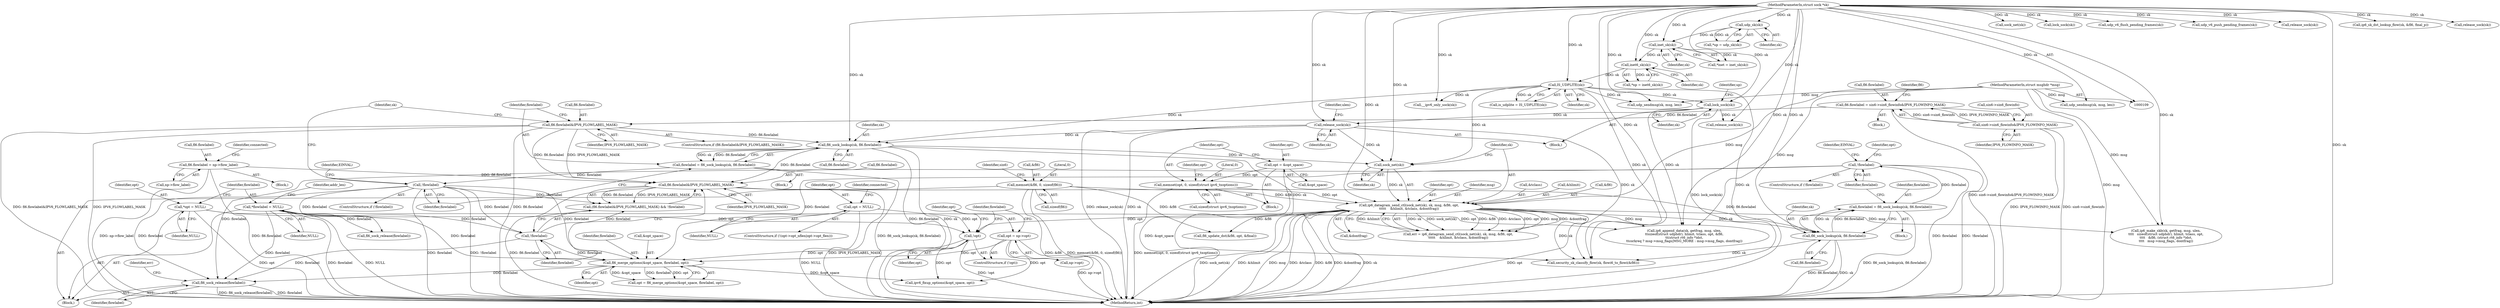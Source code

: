 digraph "0_linux_45f6fad84cc305103b28d73482b344d7f5b76f39_18@pointer" {
"1000988" [label="(Call,fl6_sock_release(flowlabel))"];
"1000658" [label="(Call,fl6_merge_options(&opt_space, flowlabel, opt))"];
"1000626" [label="(Call,!flowlabel)"];
"1000618" [label="(Call,flowlabel = fl6_sock_lookup(sk, fl6.flowlabel))"];
"1000620" [label="(Call,fl6_sock_lookup(sk, fl6.flowlabel))"];
"1000585" [label="(Call,ip6_datagram_send_ctl(sock_net(sk), sk, msg, &fl6, opt,\n\t\t\t\t\t    &hlimit, &tclass, &dontfrag))"];
"1000586" [label="(Call,sock_net(sk))"];
"1000188" [label="(Call,IS_UDPLITE(sk))"];
"1000128" [label="(Call,inet6_sk(sk))"];
"1000123" [label="(Call,inet_sk(sk))"];
"1000118" [label="(Call,udp_sk(sk))"];
"1000110" [label="(MethodParameterIn,struct sock *sk)"];
"1000445" [label="(Call,fl6_sock_lookup(sk, fl6.flowlabel))"];
"1000385" [label="(Call,release_sock(sk))"];
"1000360" [label="(Call,lock_sock(sk))"];
"1000437" [label="(Call,fl6.flowlabel&IPV6_FLOWLABEL_MASK)"];
"1000427" [label="(Call,fl6.flowlabel = sin6->sin6_flowinfo&IPV6_FLOWINFO_MASK)"];
"1000431" [label="(Call,sin6->sin6_flowinfo&IPV6_FLOWINFO_MASK)"];
"1000111" [label="(MethodParameterIn,struct msghdr *msg)"];
"1000391" [label="(Call,memset(&fl6, 0, sizeof(fl6)))"];
"1000571" [label="(Call,memset(opt, 0, sizeof(struct ipv6_txoptions)))"];
"1000567" [label="(Call,opt = &opt_space)"];
"1000610" [label="(Call,fl6.flowlabel&IPV6_FLOWLABEL_MASK)"];
"1000519" [label="(Call,fl6.flowlabel = np->flow_label)"];
"1000451" [label="(Call,!flowlabel)"];
"1000443" [label="(Call,flowlabel = fl6_sock_lookup(sk, fl6.flowlabel))"];
"1000615" [label="(Call,!flowlabel)"];
"1000138" [label="(Call,*flowlabel = NULL)"];
"1000649" [label="(Call,opt = np->opt)"];
"1000647" [label="(Call,!opt)"];
"1000640" [label="(Call,opt = NULL)"];
"1000134" [label="(Call,*opt = NULL)"];
"1000129" [label="(Identifier,sk)"];
"1000116" [label="(Call,*up = udp_sk(sk))"];
"1000376" [label="(Call,release_sock(sk))"];
"1000574" [label="(Call,sizeof(struct ipv6_txoptions))"];
"1000118" [label="(Call,udp_sk(sk))"];
"1000620" [label="(Call,fl6_sock_lookup(sk, fl6.flowlabel))"];
"1000527" [label="(Identifier,connected)"];
"1000651" [label="(Call,np->opt)"];
"1001011" [label="(Call,sock_net(sk))"];
"1000186" [label="(Call,is_udplite = IS_UDPLITE(sk))"];
"1000444" [label="(Identifier,flowlabel)"];
"1000568" [label="(Identifier,opt)"];
"1000128" [label="(Call,inet6_sk(sk))"];
"1000441" [label="(Identifier,IPV6_FLOWLABEL_MASK)"];
"1000438" [label="(Call,fl6.flowlabel)"];
"1000119" [label="(Identifier,sk)"];
"1000385" [label="(Call,release_sock(sk))"];
"1000395" [label="(Call,sizeof(fl6))"];
"1000864" [label="(Call,lock_sock(sk))"];
"1000386" [label="(Identifier,sk)"];
"1000455" [label="(Identifier,EINVAL)"];
"1000988" [label="(Call,fl6_sock_release(flowlabel))"];
"1000365" [label="(Identifier,up)"];
"1000134" [label="(Call,*opt = NULL)"];
"1000135" [label="(Identifier,opt)"];
"1000437" [label="(Call,fl6.flowlabel&IPV6_FLOWLABEL_MASK)"];
"1000443" [label="(Call,flowlabel = fl6_sock_lookup(sk, fl6.flowlabel))"];
"1000592" [label="(Identifier,opt)"];
"1000586" [label="(Call,sock_net(sk))"];
"1000658" [label="(Call,fl6_merge_options(&opt_space, flowlabel, opt))"];
"1000571" [label="(Call,memset(opt, 0, sizeof(struct ipv6_txoptions)))"];
"1000445" [label="(Call,fl6_sock_lookup(sk, fl6.flowlabel))"];
"1000588" [label="(Identifier,sk)"];
"1000931" [label="(Call,udp_v6_flush_pending_frames(sk))"];
"1000585" [label="(Call,ip6_datagram_send_ctl(sock_net(sk), sk, msg, &fl6, opt,\n\t\t\t\t\t    &hlimit, &tclass, &dontfrag))"];
"1000644" [label="(Identifier,connected)"];
"1000431" [label="(Call,sin6->sin6_flowinfo&IPV6_FLOWINFO_MASK)"];
"1000110" [label="(MethodParameterIn,struct sock *sk)"];
"1000451" [label="(Call,!flowlabel)"];
"1000771" [label="(Call,security_sk_classify_flow(sk, flowi6_to_flowi(&fl6)))"];
"1000123" [label="(Call,inet_sk(sk))"];
"1000392" [label="(Call,&fl6)"];
"1000625" [label="(ControlStructure,if (!flowlabel))"];
"1000139" [label="(Identifier,flowlabel)"];
"1000662" [label="(Identifier,opt)"];
"1000939" [label="(Call,udp_v6_push_pending_frames(sk))"];
"1000324" [label="(Call,udp_sendmsg(sk, msg, len))"];
"1000641" [label="(Identifier,opt)"];
"1000569" [label="(Call,&opt_space)"];
"1000872" [label="(Call,release_sock(sk))"];
"1000136" [label="(Identifier,NULL)"];
"1000597" [label="(Call,&dontfrag)"];
"1000640" [label="(Call,opt = NULL)"];
"1000523" [label="(Call,np->flow_label)"];
"1000126" [label="(Call,*np = inet6_sk(sk))"];
"1000189" [label="(Identifier,sk)"];
"1000646" [label="(ControlStructure,if (!opt))"];
"1000138" [label="(Call,*flowlabel = NULL)"];
"1000725" [label="(Call,fl6_update_dst(&fl6, opt, &final))"];
"1000432" [label="(Call,sin6->sin6_flowinfo)"];
"1000609" [label="(Call,(fl6.flowlabel&IPV6_FLOWLABEL_MASK) && !flowlabel)"];
"1000655" [label="(Identifier,flowlabel)"];
"1000583" [label="(Call,err = ip6_datagram_send_ctl(sock_net(sk), sk, msg, &fl6, opt,\n\t\t\t\t\t    &hlimit, &tclass, &dontfrag))"];
"1000318" [label="(Call,__ipv6_only_sock(sk))"];
"1000111" [label="(MethodParameterIn,struct msghdr *msg)"];
"1000460" [label="(Identifier,sk)"];
"1000610" [label="(Call,fl6.flowlabel&IPV6_FLOWLABEL_MASK)"];
"1000778" [label="(Call,ip6_sk_dst_lookup_flow(sk, &fl6, final_p))"];
"1000435" [label="(Identifier,IPV6_FLOWINFO_MASK)"];
"1000439" [label="(Identifier,fl6)"];
"1000615" [label="(Call,!flowlabel)"];
"1000145" [label="(Identifier,addr_len)"];
"1000627" [label="(Identifier,flowlabel)"];
"1000140" [label="(Identifier,NULL)"];
"1000442" [label="(Block,)"];
"1000621" [label="(Identifier,sk)"];
"1000649" [label="(Call,opt = np->opt)"];
"1000616" [label="(Identifier,flowlabel)"];
"1000427" [label="(Call,fl6.flowlabel = sin6->sin6_flowinfo&IPV6_FLOWINFO_MASK)"];
"1000566" [label="(Block,)"];
"1000589" [label="(Identifier,msg)"];
"1000578" [label="(Identifier,opt)"];
"1000188" [label="(Call,IS_UDPLITE(sk))"];
"1000452" [label="(Identifier,flowlabel)"];
"1000619" [label="(Identifier,flowlabel)"];
"1000121" [label="(Call,*inet = inet_sk(sk))"];
"1000967" [label="(Call,release_sock(sk))"];
"1000428" [label="(Call,fl6.flowlabel)"];
"1000519" [label="(Call,fl6.flowlabel = np->flow_label)"];
"1000450" [label="(ControlStructure,if (!flowlabel))"];
"1000992" [label="(Identifier,err)"];
"1000359" [label="(Block,)"];
"1000587" [label="(Identifier,sk)"];
"1000622" [label="(Call,fl6.flowlabel)"];
"1000648" [label="(Identifier,opt)"];
"1000631" [label="(ControlStructure,if (!(opt->opt_nflen|opt->opt_flen)))"];
"1000642" [label="(Identifier,NULL)"];
"1000630" [label="(Identifier,EINVAL)"];
"1000903" [label="(Call,ip6_append_data(sk, getfrag, msg, ulen,\n\t\tsizeof(struct udphdr), hlimit, tclass, opt, &fl6,\n\t\t(struct rt6_info *)dst,\n\t\tcorkreq ? msg->msg_flags|MSG_MORE : msg->msg_flags, dontfrag))"];
"1000335" [label="(Call,udp_sendmsg(sk, msg, len))"];
"1000618" [label="(Call,flowlabel = fl6_sock_lookup(sk, fl6.flowlabel))"];
"1000388" [label="(Identifier,ulen)"];
"1001034" [label="(MethodReturn,int)"];
"1000611" [label="(Call,fl6.flowlabel)"];
"1000595" [label="(Call,&tclass)"];
"1000647" [label="(Call,!opt)"];
"1000659" [label="(Call,&opt_space)"];
"1000394" [label="(Literal,0)"];
"1000573" [label="(Literal,0)"];
"1000567" [label="(Call,opt = &opt_space)"];
"1000656" [label="(Call,opt = fl6_merge_options(&opt_space, flowlabel, opt))"];
"1000626" [label="(Call,!flowlabel)"];
"1000446" [label="(Identifier,sk)"];
"1000650" [label="(Identifier,opt)"];
"1000447" [label="(Call,fl6.flowlabel)"];
"1000124" [label="(Identifier,sk)"];
"1000614" [label="(Identifier,IPV6_FLOWLABEL_MASK)"];
"1000617" [label="(Block,)"];
"1000113" [label="(Block,)"];
"1000361" [label="(Identifier,sk)"];
"1000520" [label="(Call,fl6.flowlabel)"];
"1000830" [label="(Call,ip6_make_skb(sk, getfrag, msg, ulen,\n\t\t\t\t   sizeof(struct udphdr), hlimit, tclass, opt,\n\t\t\t\t   &fl6, (struct rt6_info *)dst,\n\t\t\t\t   msg->msg_flags, dontfrag))"];
"1000665" [label="(Call,ipv6_fixup_options(&opt_space, opt))"];
"1000436" [label="(ControlStructure,if (fl6.flowlabel&IPV6_FLOWLABEL_MASK))"];
"1000391" [label="(Call,memset(&fl6, 0, sizeof(fl6)))"];
"1000593" [label="(Call,&hlimit)"];
"1000604" [label="(Call,fl6_sock_release(flowlabel))"];
"1000989" [label="(Identifier,flowlabel)"];
"1000590" [label="(Call,&fl6)"];
"1000635" [label="(Identifier,opt)"];
"1000360" [label="(Call,lock_sock(sk))"];
"1000661" [label="(Identifier,flowlabel)"];
"1000496" [label="(Block,)"];
"1000426" [label="(Block,)"];
"1000398" [label="(Identifier,sin6)"];
"1000572" [label="(Identifier,opt)"];
"1000988" -> "1000113"  [label="AST: "];
"1000988" -> "1000989"  [label="CFG: "];
"1000989" -> "1000988"  [label="AST: "];
"1000992" -> "1000988"  [label="CFG: "];
"1000988" -> "1001034"  [label="DDG: fl6_sock_release(flowlabel)"];
"1000988" -> "1001034"  [label="DDG: flowlabel"];
"1000658" -> "1000988"  [label="DDG: flowlabel"];
"1000626" -> "1000988"  [label="DDG: flowlabel"];
"1000451" -> "1000988"  [label="DDG: flowlabel"];
"1000615" -> "1000988"  [label="DDG: flowlabel"];
"1000138" -> "1000988"  [label="DDG: flowlabel"];
"1000658" -> "1000656"  [label="AST: "];
"1000658" -> "1000662"  [label="CFG: "];
"1000659" -> "1000658"  [label="AST: "];
"1000661" -> "1000658"  [label="AST: "];
"1000662" -> "1000658"  [label="AST: "];
"1000656" -> "1000658"  [label="CFG: "];
"1000658" -> "1000656"  [label="DDG: &opt_space"];
"1000658" -> "1000656"  [label="DDG: flowlabel"];
"1000658" -> "1000656"  [label="DDG: opt"];
"1000626" -> "1000658"  [label="DDG: flowlabel"];
"1000451" -> "1000658"  [label="DDG: flowlabel"];
"1000615" -> "1000658"  [label="DDG: flowlabel"];
"1000138" -> "1000658"  [label="DDG: flowlabel"];
"1000649" -> "1000658"  [label="DDG: opt"];
"1000647" -> "1000658"  [label="DDG: opt"];
"1000658" -> "1000665"  [label="DDG: &opt_space"];
"1000626" -> "1000625"  [label="AST: "];
"1000626" -> "1000627"  [label="CFG: "];
"1000627" -> "1000626"  [label="AST: "];
"1000630" -> "1000626"  [label="CFG: "];
"1000635" -> "1000626"  [label="CFG: "];
"1000626" -> "1001034"  [label="DDG: !flowlabel"];
"1000626" -> "1001034"  [label="DDG: flowlabel"];
"1000618" -> "1000626"  [label="DDG: flowlabel"];
"1000618" -> "1000617"  [label="AST: "];
"1000618" -> "1000620"  [label="CFG: "];
"1000619" -> "1000618"  [label="AST: "];
"1000620" -> "1000618"  [label="AST: "];
"1000627" -> "1000618"  [label="CFG: "];
"1000618" -> "1001034"  [label="DDG: fl6_sock_lookup(sk, fl6.flowlabel)"];
"1000620" -> "1000618"  [label="DDG: sk"];
"1000620" -> "1000618"  [label="DDG: fl6.flowlabel"];
"1000620" -> "1000622"  [label="CFG: "];
"1000621" -> "1000620"  [label="AST: "];
"1000622" -> "1000620"  [label="AST: "];
"1000620" -> "1001034"  [label="DDG: fl6.flowlabel"];
"1000620" -> "1001034"  [label="DDG: sk"];
"1000585" -> "1000620"  [label="DDG: sk"];
"1000110" -> "1000620"  [label="DDG: sk"];
"1000610" -> "1000620"  [label="DDG: fl6.flowlabel"];
"1000620" -> "1000771"  [label="DDG: sk"];
"1000585" -> "1000583"  [label="AST: "];
"1000585" -> "1000597"  [label="CFG: "];
"1000586" -> "1000585"  [label="AST: "];
"1000588" -> "1000585"  [label="AST: "];
"1000589" -> "1000585"  [label="AST: "];
"1000590" -> "1000585"  [label="AST: "];
"1000592" -> "1000585"  [label="AST: "];
"1000593" -> "1000585"  [label="AST: "];
"1000595" -> "1000585"  [label="AST: "];
"1000597" -> "1000585"  [label="AST: "];
"1000583" -> "1000585"  [label="CFG: "];
"1000585" -> "1001034"  [label="DDG: msg"];
"1000585" -> "1001034"  [label="DDG: &tclass"];
"1000585" -> "1001034"  [label="DDG: &fl6"];
"1000585" -> "1001034"  [label="DDG: &dontfrag"];
"1000585" -> "1001034"  [label="DDG: sk"];
"1000585" -> "1001034"  [label="DDG: opt"];
"1000585" -> "1001034"  [label="DDG: sock_net(sk)"];
"1000585" -> "1001034"  [label="DDG: &hlimit"];
"1000585" -> "1000583"  [label="DDG: sk"];
"1000585" -> "1000583"  [label="DDG: sock_net(sk)"];
"1000585" -> "1000583"  [label="DDG: &fl6"];
"1000585" -> "1000583"  [label="DDG: &tclass"];
"1000585" -> "1000583"  [label="DDG: opt"];
"1000585" -> "1000583"  [label="DDG: msg"];
"1000585" -> "1000583"  [label="DDG: &dontfrag"];
"1000585" -> "1000583"  [label="DDG: &hlimit"];
"1000586" -> "1000585"  [label="DDG: sk"];
"1000110" -> "1000585"  [label="DDG: sk"];
"1000111" -> "1000585"  [label="DDG: msg"];
"1000391" -> "1000585"  [label="DDG: &fl6"];
"1000571" -> "1000585"  [label="DDG: opt"];
"1000585" -> "1000647"  [label="DDG: opt"];
"1000585" -> "1000725"  [label="DDG: &fl6"];
"1000585" -> "1000771"  [label="DDG: sk"];
"1000585" -> "1000830"  [label="DDG: msg"];
"1000585" -> "1000903"  [label="DDG: msg"];
"1000586" -> "1000587"  [label="CFG: "];
"1000587" -> "1000586"  [label="AST: "];
"1000588" -> "1000586"  [label="CFG: "];
"1000188" -> "1000586"  [label="DDG: sk"];
"1000445" -> "1000586"  [label="DDG: sk"];
"1000385" -> "1000586"  [label="DDG: sk"];
"1000110" -> "1000586"  [label="DDG: sk"];
"1000188" -> "1000186"  [label="AST: "];
"1000188" -> "1000189"  [label="CFG: "];
"1000189" -> "1000188"  [label="AST: "];
"1000186" -> "1000188"  [label="CFG: "];
"1000188" -> "1001034"  [label="DDG: sk"];
"1000188" -> "1000186"  [label="DDG: sk"];
"1000128" -> "1000188"  [label="DDG: sk"];
"1000110" -> "1000188"  [label="DDG: sk"];
"1000188" -> "1000318"  [label="DDG: sk"];
"1000188" -> "1000335"  [label="DDG: sk"];
"1000188" -> "1000360"  [label="DDG: sk"];
"1000188" -> "1000445"  [label="DDG: sk"];
"1000188" -> "1000771"  [label="DDG: sk"];
"1000128" -> "1000126"  [label="AST: "];
"1000128" -> "1000129"  [label="CFG: "];
"1000129" -> "1000128"  [label="AST: "];
"1000126" -> "1000128"  [label="CFG: "];
"1000128" -> "1000126"  [label="DDG: sk"];
"1000123" -> "1000128"  [label="DDG: sk"];
"1000110" -> "1000128"  [label="DDG: sk"];
"1000123" -> "1000121"  [label="AST: "];
"1000123" -> "1000124"  [label="CFG: "];
"1000124" -> "1000123"  [label="AST: "];
"1000121" -> "1000123"  [label="CFG: "];
"1000123" -> "1000121"  [label="DDG: sk"];
"1000118" -> "1000123"  [label="DDG: sk"];
"1000110" -> "1000123"  [label="DDG: sk"];
"1000118" -> "1000116"  [label="AST: "];
"1000118" -> "1000119"  [label="CFG: "];
"1000119" -> "1000118"  [label="AST: "];
"1000116" -> "1000118"  [label="CFG: "];
"1000118" -> "1000116"  [label="DDG: sk"];
"1000110" -> "1000118"  [label="DDG: sk"];
"1000110" -> "1000109"  [label="AST: "];
"1000110" -> "1001034"  [label="DDG: sk"];
"1000110" -> "1000318"  [label="DDG: sk"];
"1000110" -> "1000324"  [label="DDG: sk"];
"1000110" -> "1000335"  [label="DDG: sk"];
"1000110" -> "1000360"  [label="DDG: sk"];
"1000110" -> "1000376"  [label="DDG: sk"];
"1000110" -> "1000385"  [label="DDG: sk"];
"1000110" -> "1000445"  [label="DDG: sk"];
"1000110" -> "1000771"  [label="DDG: sk"];
"1000110" -> "1000778"  [label="DDG: sk"];
"1000110" -> "1000830"  [label="DDG: sk"];
"1000110" -> "1000864"  [label="DDG: sk"];
"1000110" -> "1000872"  [label="DDG: sk"];
"1000110" -> "1000903"  [label="DDG: sk"];
"1000110" -> "1000931"  [label="DDG: sk"];
"1000110" -> "1000939"  [label="DDG: sk"];
"1000110" -> "1000967"  [label="DDG: sk"];
"1000110" -> "1001011"  [label="DDG: sk"];
"1000445" -> "1000443"  [label="AST: "];
"1000445" -> "1000447"  [label="CFG: "];
"1000446" -> "1000445"  [label="AST: "];
"1000447" -> "1000445"  [label="AST: "];
"1000443" -> "1000445"  [label="CFG: "];
"1000445" -> "1001034"  [label="DDG: sk"];
"1000445" -> "1001034"  [label="DDG: fl6.flowlabel"];
"1000445" -> "1000443"  [label="DDG: sk"];
"1000445" -> "1000443"  [label="DDG: fl6.flowlabel"];
"1000385" -> "1000445"  [label="DDG: sk"];
"1000437" -> "1000445"  [label="DDG: fl6.flowlabel"];
"1000445" -> "1000610"  [label="DDG: fl6.flowlabel"];
"1000445" -> "1000771"  [label="DDG: sk"];
"1000385" -> "1000359"  [label="AST: "];
"1000385" -> "1000386"  [label="CFG: "];
"1000386" -> "1000385"  [label="AST: "];
"1000388" -> "1000385"  [label="CFG: "];
"1000385" -> "1001034"  [label="DDG: sk"];
"1000385" -> "1001034"  [label="DDG: release_sock(sk)"];
"1000360" -> "1000385"  [label="DDG: sk"];
"1000385" -> "1000771"  [label="DDG: sk"];
"1000360" -> "1000359"  [label="AST: "];
"1000360" -> "1000361"  [label="CFG: "];
"1000361" -> "1000360"  [label="AST: "];
"1000365" -> "1000360"  [label="CFG: "];
"1000360" -> "1001034"  [label="DDG: lock_sock(sk)"];
"1000360" -> "1000376"  [label="DDG: sk"];
"1000360" -> "1000903"  [label="DDG: sk"];
"1000437" -> "1000436"  [label="AST: "];
"1000437" -> "1000441"  [label="CFG: "];
"1000438" -> "1000437"  [label="AST: "];
"1000441" -> "1000437"  [label="AST: "];
"1000444" -> "1000437"  [label="CFG: "];
"1000460" -> "1000437"  [label="CFG: "];
"1000437" -> "1001034"  [label="DDG: fl6.flowlabel&IPV6_FLOWLABEL_MASK"];
"1000437" -> "1001034"  [label="DDG: fl6.flowlabel"];
"1000437" -> "1001034"  [label="DDG: IPV6_FLOWLABEL_MASK"];
"1000427" -> "1000437"  [label="DDG: fl6.flowlabel"];
"1000437" -> "1000610"  [label="DDG: fl6.flowlabel"];
"1000437" -> "1000610"  [label="DDG: IPV6_FLOWLABEL_MASK"];
"1000427" -> "1000426"  [label="AST: "];
"1000427" -> "1000431"  [label="CFG: "];
"1000428" -> "1000427"  [label="AST: "];
"1000431" -> "1000427"  [label="AST: "];
"1000439" -> "1000427"  [label="CFG: "];
"1000427" -> "1001034"  [label="DDG: sin6->sin6_flowinfo&IPV6_FLOWINFO_MASK"];
"1000431" -> "1000427"  [label="DDG: sin6->sin6_flowinfo"];
"1000431" -> "1000427"  [label="DDG: IPV6_FLOWINFO_MASK"];
"1000431" -> "1000435"  [label="CFG: "];
"1000432" -> "1000431"  [label="AST: "];
"1000435" -> "1000431"  [label="AST: "];
"1000431" -> "1001034"  [label="DDG: sin6->sin6_flowinfo"];
"1000431" -> "1001034"  [label="DDG: IPV6_FLOWINFO_MASK"];
"1000111" -> "1000109"  [label="AST: "];
"1000111" -> "1001034"  [label="DDG: msg"];
"1000111" -> "1000324"  [label="DDG: msg"];
"1000111" -> "1000335"  [label="DDG: msg"];
"1000111" -> "1000830"  [label="DDG: msg"];
"1000111" -> "1000903"  [label="DDG: msg"];
"1000391" -> "1000113"  [label="AST: "];
"1000391" -> "1000395"  [label="CFG: "];
"1000392" -> "1000391"  [label="AST: "];
"1000394" -> "1000391"  [label="AST: "];
"1000395" -> "1000391"  [label="AST: "];
"1000398" -> "1000391"  [label="CFG: "];
"1000391" -> "1001034"  [label="DDG: &fl6"];
"1000391" -> "1001034"  [label="DDG: memset(&fl6, 0, sizeof(fl6))"];
"1000391" -> "1000725"  [label="DDG: &fl6"];
"1000571" -> "1000566"  [label="AST: "];
"1000571" -> "1000574"  [label="CFG: "];
"1000572" -> "1000571"  [label="AST: "];
"1000573" -> "1000571"  [label="AST: "];
"1000574" -> "1000571"  [label="AST: "];
"1000578" -> "1000571"  [label="CFG: "];
"1000571" -> "1001034"  [label="DDG: memset(opt, 0, sizeof(struct ipv6_txoptions))"];
"1000567" -> "1000571"  [label="DDG: opt"];
"1000567" -> "1000566"  [label="AST: "];
"1000567" -> "1000569"  [label="CFG: "];
"1000568" -> "1000567"  [label="AST: "];
"1000569" -> "1000567"  [label="AST: "];
"1000572" -> "1000567"  [label="CFG: "];
"1000567" -> "1001034"  [label="DDG: &opt_space"];
"1000610" -> "1000609"  [label="AST: "];
"1000610" -> "1000614"  [label="CFG: "];
"1000611" -> "1000610"  [label="AST: "];
"1000614" -> "1000610"  [label="AST: "];
"1000616" -> "1000610"  [label="CFG: "];
"1000609" -> "1000610"  [label="CFG: "];
"1000610" -> "1001034"  [label="DDG: IPV6_FLOWLABEL_MASK"];
"1000610" -> "1001034"  [label="DDG: fl6.flowlabel"];
"1000610" -> "1000609"  [label="DDG: fl6.flowlabel"];
"1000610" -> "1000609"  [label="DDG: IPV6_FLOWLABEL_MASK"];
"1000519" -> "1000610"  [label="DDG: fl6.flowlabel"];
"1000519" -> "1000496"  [label="AST: "];
"1000519" -> "1000523"  [label="CFG: "];
"1000520" -> "1000519"  [label="AST: "];
"1000523" -> "1000519"  [label="AST: "];
"1000527" -> "1000519"  [label="CFG: "];
"1000519" -> "1001034"  [label="DDG: fl6.flowlabel"];
"1000519" -> "1001034"  [label="DDG: np->flow_label"];
"1000451" -> "1000450"  [label="AST: "];
"1000451" -> "1000452"  [label="CFG: "];
"1000452" -> "1000451"  [label="AST: "];
"1000455" -> "1000451"  [label="CFG: "];
"1000460" -> "1000451"  [label="CFG: "];
"1000451" -> "1001034"  [label="DDG: flowlabel"];
"1000451" -> "1001034"  [label="DDG: !flowlabel"];
"1000443" -> "1000451"  [label="DDG: flowlabel"];
"1000451" -> "1000604"  [label="DDG: flowlabel"];
"1000451" -> "1000609"  [label="DDG: !flowlabel"];
"1000451" -> "1000615"  [label="DDG: flowlabel"];
"1000443" -> "1000442"  [label="AST: "];
"1000444" -> "1000443"  [label="AST: "];
"1000452" -> "1000443"  [label="CFG: "];
"1000443" -> "1001034"  [label="DDG: fl6_sock_lookup(sk, fl6.flowlabel)"];
"1000615" -> "1000609"  [label="AST: "];
"1000615" -> "1000616"  [label="CFG: "];
"1000616" -> "1000615"  [label="AST: "];
"1000609" -> "1000615"  [label="CFG: "];
"1000615" -> "1000609"  [label="DDG: flowlabel"];
"1000138" -> "1000615"  [label="DDG: flowlabel"];
"1000138" -> "1000113"  [label="AST: "];
"1000138" -> "1000140"  [label="CFG: "];
"1000139" -> "1000138"  [label="AST: "];
"1000140" -> "1000138"  [label="AST: "];
"1000145" -> "1000138"  [label="CFG: "];
"1000138" -> "1001034"  [label="DDG: flowlabel"];
"1000138" -> "1001034"  [label="DDG: NULL"];
"1000138" -> "1000604"  [label="DDG: flowlabel"];
"1000649" -> "1000646"  [label="AST: "];
"1000649" -> "1000651"  [label="CFG: "];
"1000650" -> "1000649"  [label="AST: "];
"1000651" -> "1000649"  [label="AST: "];
"1000655" -> "1000649"  [label="CFG: "];
"1000649" -> "1001034"  [label="DDG: np->opt"];
"1000649" -> "1000665"  [label="DDG: opt"];
"1000647" -> "1000646"  [label="AST: "];
"1000647" -> "1000648"  [label="CFG: "];
"1000648" -> "1000647"  [label="AST: "];
"1000650" -> "1000647"  [label="CFG: "];
"1000655" -> "1000647"  [label="CFG: "];
"1000647" -> "1001034"  [label="DDG: !opt"];
"1000640" -> "1000647"  [label="DDG: opt"];
"1000134" -> "1000647"  [label="DDG: opt"];
"1000647" -> "1000665"  [label="DDG: opt"];
"1000640" -> "1000631"  [label="AST: "];
"1000640" -> "1000642"  [label="CFG: "];
"1000641" -> "1000640"  [label="AST: "];
"1000642" -> "1000640"  [label="AST: "];
"1000644" -> "1000640"  [label="CFG: "];
"1000640" -> "1001034"  [label="DDG: NULL"];
"1000134" -> "1000113"  [label="AST: "];
"1000134" -> "1000136"  [label="CFG: "];
"1000135" -> "1000134"  [label="AST: "];
"1000136" -> "1000134"  [label="AST: "];
"1000139" -> "1000134"  [label="CFG: "];
"1000134" -> "1001034"  [label="DDG: opt"];
"1000134" -> "1000903"  [label="DDG: opt"];
}
